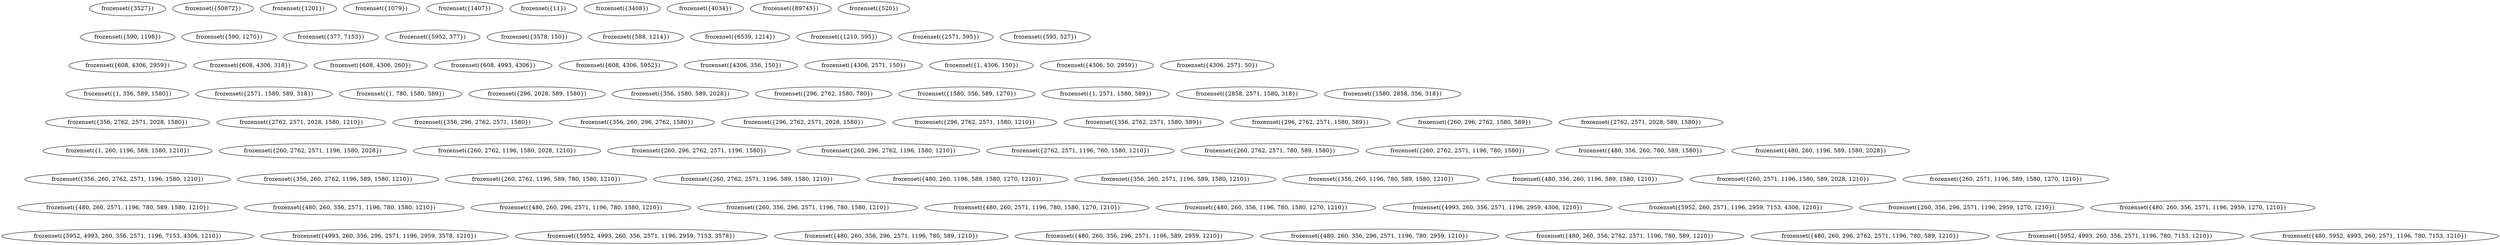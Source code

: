 graph parent {
	0 -- 1270 [style=invis]
	1270 -- 127 [style=invis]
	127 -- 2 [style=invis]
	2 -- 4 [style=invis]
	4 -- 1 [style=invis]
	1 -- 6 [style=invis]
	6 -- 159 [style=invis]
	159 -- 3437 [style=invis]
	{
		rank=same
		0 [label="frozenset({3527})"]
		21763 [label="frozenset({50872})"]
		21764 [label="frozenset({1201})"]
		21772 [label="frozenset({1079})"]
		21780 [label="frozenset({1407})"]
		21781 [label="frozenset({11})"]
		21782 [label="frozenset({3408})"]
		21784 [label="frozenset({4034})"]
		21786 [label="frozenset({89745})"]
		21787 [label="frozenset({520})"]
	}
	{
		rank=same
		1270 [label="frozenset({590, 1198})"]
		1271 [label="frozenset({590, 1270})"]
		2679 [label="frozenset({377, 7153})"]
		2680 [label="frozenset({5952, 377})"]
		3480 [label="frozenset({3578, 150})"]
		4503 [label="frozenset({588, 1214})"]
		4504 [label="frozenset({6539, 1214})"]
		4702 [label="frozenset({1210, 595})"]
		4715 [label="frozenset({2571, 595})"]
		4716 [label="frozenset({595, 527})"]
	}
	{
		rank=same
		127 [label="frozenset({608, 4306, 2959})"]
		161 [label="frozenset({608, 4306, 318})"]
		162 [label="frozenset({608, 4306, 260})"]
		163 [label="frozenset({608, 4993, 4306})"]
		164 [label="frozenset({608, 4306, 5952})"]
		165 [label="frozenset({4306, 356, 150})"]
		166 [label="frozenset({4306, 2571, 150})"]
		167 [label="frozenset({1, 4306, 150})"]
		168 [label="frozenset({4306, 50, 2959})"]
		169 [label="frozenset({4306, 2571, 50})"]
	}
	{
		rank=same
		2 [label="frozenset({1, 356, 589, 1580})"]
		3 [label="frozenset({2571, 1580, 589, 318})"]
		14 [label="frozenset({1, 780, 1580, 589})"]
		32 [label="frozenset({296, 2028, 589, 1580})"]
		45 [label="frozenset({356, 1580, 589, 2028})"]
		46 [label="frozenset({296, 2762, 1580, 780})"]
		49 [label="frozenset({1580, 356, 589, 1270})"]
		61 [label="frozenset({1, 2571, 1580, 589})"]
		81 [label="frozenset({2858, 2571, 1580, 318})"]
		82 [label="frozenset({1580, 2858, 356, 318})"]
	}
	{
		rank=same
		4 [label="frozenset({356, 2762, 2571, 2028, 1580})"]
		8 [label="frozenset({2762, 2571, 2028, 1580, 1210})"]
		9 [label="frozenset({356, 296, 2762, 2571, 1580})"]
		10 [label="frozenset({356, 260, 296, 2762, 1580})"]
		12 [label="frozenset({296, 2762, 2571, 2028, 1580})"]
		15 [label="frozenset({296, 2762, 2571, 1580, 1210})"]
		16 [label="frozenset({356, 2762, 2571, 1580, 589})"]
		18 [label="frozenset({296, 2762, 2571, 1580, 589})"]
		19 [label="frozenset({260, 296, 2762, 1580, 589})"]
		20 [label="frozenset({2762, 2571, 2028, 589, 1580})"]
	}
	{
		rank=same
		1 [label="frozenset({1, 260, 1196, 589, 1580, 1210})"]
		5 [label="frozenset({260, 2762, 2571, 1196, 1580, 2028})"]
		7 [label="frozenset({260, 2762, 1196, 1580, 2028, 1210})"]
		11 [label="frozenset({260, 296, 2762, 2571, 1196, 1580})"]
		13 [label="frozenset({260, 296, 2762, 1196, 1580, 1210})"]
		25 [label="frozenset({2762, 2571, 1196, 780, 1580, 1210})"]
		27 [label="frozenset({260, 2762, 2571, 780, 589, 1580})"]
		28 [label="frozenset({260, 2762, 2571, 1196, 780, 1580})"]
		34 [label="frozenset({480, 356, 260, 780, 589, 1580})"]
		38 [label="frozenset({480, 260, 1196, 589, 1580, 2028})"]
	}
	{
		rank=same
		6 [label="frozenset({356, 260, 2762, 2571, 1196, 1580, 1210})"]
		17 [label="frozenset({356, 260, 2762, 1196, 589, 1580, 1210})"]
		26 [label="frozenset({260, 2762, 1196, 589, 780, 1580, 1210})"]
		29 [label="frozenset({260, 2762, 2571, 1196, 589, 1580, 1210})"]
		30 [label="frozenset({480, 260, 1196, 589, 1580, 1270, 1210})"]
		31 [label="frozenset({356, 260, 2571, 1196, 589, 1580, 1210})"]
		33 [label="frozenset({356, 260, 1196, 780, 589, 1580, 1210})"]
		35 [label="frozenset({480, 356, 260, 1196, 589, 1580, 1210})"]
		42 [label="frozenset({260, 2571, 1196, 1580, 589, 2028, 1210})"]
		47 [label="frozenset({260, 2571, 1196, 589, 1580, 1270, 1210})"]
	}
	{
		rank=same
		159 [label="frozenset({480, 260, 2571, 1196, 780, 589, 1580, 1210})"]
		173 [label="frozenset({480, 260, 356, 2571, 1196, 780, 1580, 1210})"]
		177 [label="frozenset({480, 260, 296, 2571, 1196, 780, 1580, 1210})"]
		178 [label="frozenset({260, 356, 296, 2571, 1196, 780, 1580, 1210})"]
		208 [label="frozenset({480, 260, 2571, 1196, 780, 1580, 1270, 1210})"]
		209 [label="frozenset({480, 260, 356, 1196, 780, 1580, 1270, 1210})"]
		511 [label="frozenset({4993, 260, 356, 2571, 1196, 2959, 4306, 1210})"]
		684 [label="frozenset({5952, 260, 2571, 1196, 2959, 7153, 4306, 1210})"]
		2276 [label="frozenset({260, 356, 296, 2571, 1196, 2959, 1270, 1210})"]
		2288 [label="frozenset({480, 260, 356, 2571, 1196, 2959, 1270, 1210})"]
	}
	{
		rank=same
		3437 [label="frozenset({5952, 4993, 260, 356, 2571, 1196, 7153, 4306, 1210})"]
		3729 [label="frozenset({4993, 260, 356, 296, 2571, 1196, 2959, 3578, 1210})"]
		3821 [label="frozenset({5952, 4993, 260, 356, 2571, 1196, 2959, 7153, 3578})"]
		11318 [label="frozenset({480, 260, 356, 296, 2571, 1196, 780, 589, 1210})"]
		11593 [label="frozenset({480, 260, 356, 296, 2571, 1196, 589, 2959, 1210})"]
		11607 [label="frozenset({480, 260, 356, 296, 2571, 1196, 780, 2959, 1210})"]
		13104 [label="frozenset({480, 260, 356, 2762, 2571, 1196, 780, 589, 1210})"]
		13108 [label="frozenset({480, 260, 296, 2762, 2571, 1196, 780, 589, 1210})"]
		14450 [label="frozenset({5952, 4993, 260, 356, 2571, 1196, 780, 7153, 1210})"]
		14451 [label="frozenset({480, 5952, 4993, 260, 2571, 1196, 780, 7153, 1210})"]
	}
}
